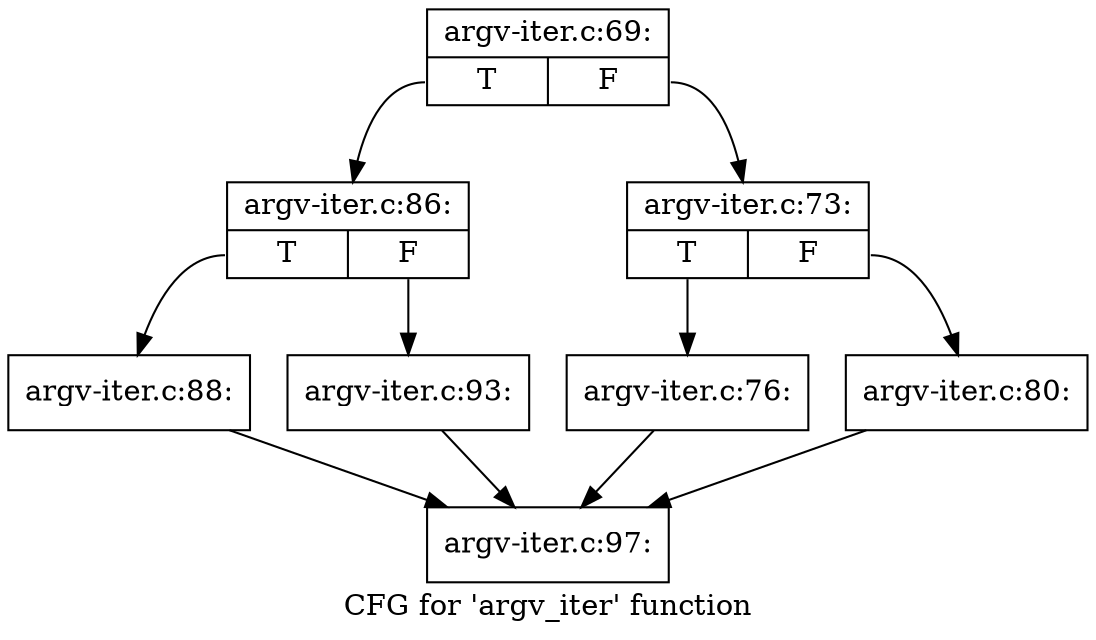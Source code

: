 digraph "CFG for 'argv_iter' function" {
	label="CFG for 'argv_iter' function";

	Node0xd45eb30 [shape=record,label="{argv-iter.c:69:|{<s0>T|<s1>F}}"];
	Node0xd45eb30:s0 -> Node0xd474950;
	Node0xd45eb30:s1 -> Node0xd4748b0;
	Node0xd4748b0 [shape=record,label="{argv-iter.c:73:|{<s0>T|<s1>F}}"];
	Node0xd4748b0:s0 -> Node0xd476a60;
	Node0xd4748b0:s1 -> Node0xd476ab0;
	Node0xd476a60 [shape=record,label="{argv-iter.c:76:}"];
	Node0xd476a60 -> Node0xd4700e0;
	Node0xd476ab0 [shape=record,label="{argv-iter.c:80:}"];
	Node0xd476ab0 -> Node0xd4700e0;
	Node0xd474950 [shape=record,label="{argv-iter.c:86:|{<s0>T|<s1>F}}"];
	Node0xd474950:s0 -> Node0xd468a10;
	Node0xd474950:s1 -> Node0xd468af0;
	Node0xd468a10 [shape=record,label="{argv-iter.c:88:}"];
	Node0xd468a10 -> Node0xd4700e0;
	Node0xd468af0 [shape=record,label="{argv-iter.c:93:}"];
	Node0xd468af0 -> Node0xd4700e0;
	Node0xd4700e0 [shape=record,label="{argv-iter.c:97:}"];
}
